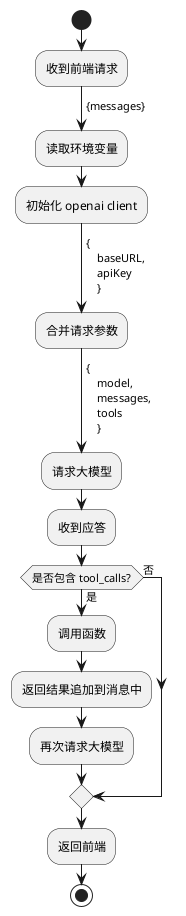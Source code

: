 @startuml
start
:收到前端请求;

-> {messages};

:读取环境变量;
:初始化 openai client;

-> {
    baseURL,
    apiKey
    };

:合并请求参数;

-> {
    model,
    messages,
    tools
    };

:请求大模型;

:收到应答;

if (是否包含 tool_calls?) then (是)
    :调用函数;
    :返回结果追加到消息中;
    :再次请求大模型;

else (否)
    
endif
:返回前端;
stop
@enduml